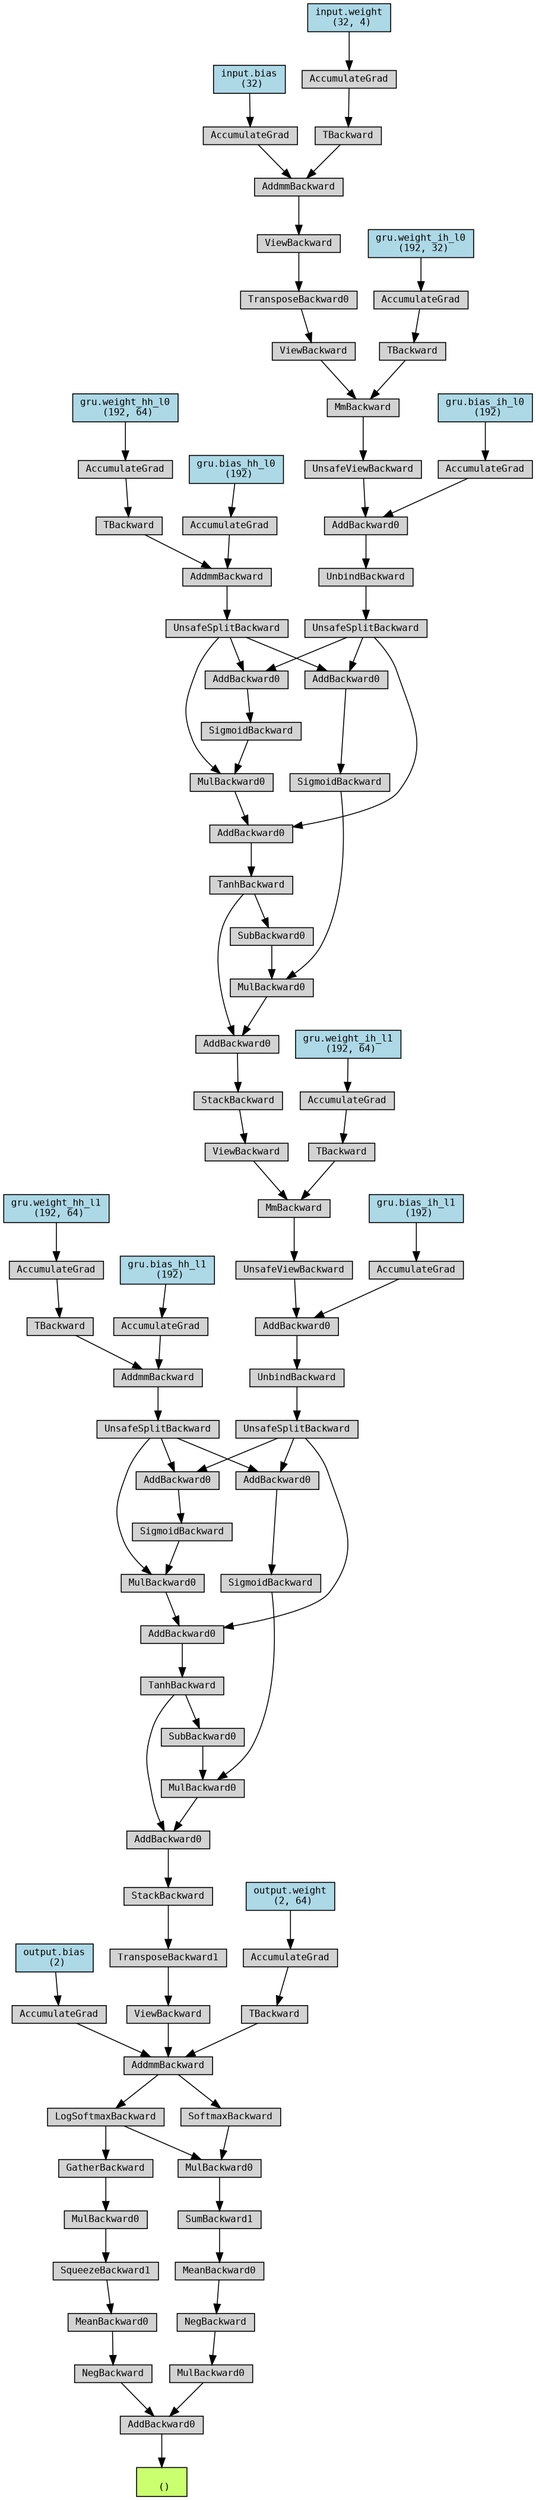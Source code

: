 digraph {
	graph [size="28.05,28.05"]
	node [align=left fontname=monospace fontsize=10 height=0.2 ranksep=0.1 shape=box style=filled]
	140344738722944 [label="
 ()" fillcolor=darkolivegreen1]
	140344738261600 [label=AddBackward0]
	140344738261696 -> 140344738261600
	140344738261696 [label=NegBackward]
	140344738261504 -> 140344738261696
	140344738261504 [label=MeanBackward0]
	140344738261840 -> 140344738261504
	140344738261840 [label=SqueezeBackward1]
	140344738261888 -> 140344738261840
	140344738261888 [label=MulBackward0]
	140344738262032 -> 140344738261888
	140344738262032 [label=GatherBackward]
	140344738262128 -> 140344738262032
	140344738262128 [label=LogSoftmaxBackward]
	140344738262224 -> 140344738262128
	140344738262224 [label=AddmmBackward]
	140344738262320 -> 140344738262224
	140344738926208 [label="output.bias
 (2)" fillcolor=lightblue]
	140344738926208 -> 140344738262320
	140344738262320 [label=AccumulateGrad]
	140344738262272 -> 140344738262224
	140344738262272 [label=ViewBackward]
	140344738262416 -> 140344738262272
	140344738262416 [label=TransposeBackward1]
	140344738261792 -> 140344738262416
	140344738261792 [label=StackBackward]
	140344738262656 -> 140344738261792
	140344738262656 [label=AddBackward0]
	140344738262752 -> 140344738262656
	140344738262752 [label=MulBackward0]
	140344738262896 -> 140344738262752
	140344738262896 [label=SubBackward0]
	140344738262704 -> 140344738262896
	140344738262704 [label=TanhBackward]
	140344738262944 -> 140344738262704
	140344738262944 [label=AddBackward0]
	140344738300064 -> 140344738262944
	140344738300064 [label=UnsafeSplitBackward]
	140344738300160 -> 140344738300064
	140344738300160 [label=UnbindBackward]
	140344738300304 -> 140344738300160
	140344738300304 [label=AddBackward0]
	140344738300400 -> 140344738300304
	140344738300400 [label=UnsafeViewBackward]
	140344738300544 -> 140344738300400
	140344738300544 [label=MmBackward]
	140344738300640 -> 140344738300544
	140344738300640 [label=ViewBackward]
	140344738300784 -> 140344738300640
	140344738300784 [label=StackBackward]
	140344738300880 -> 140344738300784
	140344738300880 [label=AddBackward0]
	140344738300928 -> 140344738300880
	140344738300928 [label=MulBackward0]
	140344738301120 -> 140344738300928
	140344738301120 [label=SubBackward0]
	140344738300976 -> 140344738301120
	140344738300976 [label=TanhBackward]
	140344738301312 -> 140344738300976
	140344738301312 [label=AddBackward0]
	140344738301408 -> 140344738301312
	140344738301408 [label=UnsafeSplitBackward]
	140344738301552 -> 140344738301408
	140344738301552 [label=UnbindBackward]
	140344738301648 -> 140344738301552
	140344738301648 [label=AddBackward0]
	140344738301744 -> 140344738301648
	140344738301744 [label=UnsafeViewBackward]
	140344738301888 -> 140344738301744
	140344738301888 [label=MmBackward]
	140344738302032 -> 140344738301888
	140344738302032 [label=ViewBackward]
	140344738302176 -> 140344738302032
	140344738302176 [label=TransposeBackward0]
	140344738302320 -> 140344738302176
	140344738302320 [label=ViewBackward]
	140344738302464 -> 140344738302320
	140344738302464 [label=AddmmBackward]
	140344738302608 -> 140344738302464
	140344738727552 [label="input.bias
 (32)" fillcolor=lightblue]
	140344738727552 -> 140344738302608
	140344738302608 [label=AccumulateGrad]
	140344738302560 -> 140344738302464
	140344738302560 [label=TBackward]
	140344738302704 -> 140344738302560
	140344738728832 [label="input.weight
 (32, 4)" fillcolor=lightblue]
	140344738728832 -> 140344738302704
	140344738302704 [label=AccumulateGrad]
	140344738301984 -> 140344738301888
	140344738301984 [label=TBackward]
	140344738302416 -> 140344738301984
	140344738727488 [label="gru.weight_ih_l0
 (192, 32)" fillcolor=lightblue]
	140344738727488 -> 140344738302416
	140344738302416 [label=AccumulateGrad]
	140344738301696 -> 140344738301648
	140344738729792 [label="gru.bias_ih_l0
 (192)" fillcolor=lightblue]
	140344738729792 -> 140344738301696
	140344738301696 [label=AccumulateGrad]
	140344738301360 -> 140344738301312
	140344738301360 [label=MulBackward0]
	140344738301456 -> 140344738301360
	140344738301456 [label=UnsafeSplitBackward]
	140344738301840 -> 140344738301456
	140344738301840 [label=AddmmBackward]
	140344738302512 -> 140344738301840
	140344738726528 [label="gru.bias_hh_l0
 (192)" fillcolor=lightblue]
	140344738726528 -> 140344738302512
	140344738302512 [label=AccumulateGrad]
	140344738302752 -> 140344738301840
	140344738302752 [label=TBackward]
	140344738302128 -> 140344738302752
	140344738726784 [label="gru.weight_hh_l0
 (192, 64)" fillcolor=lightblue]
	140344738726784 -> 140344738302128
	140344738302128 [label=AccumulateGrad]
	140344738301600 -> 140344738301360
	140344738301600 [label=SigmoidBackward]
	140344738302944 -> 140344738301600
	140344738302944 [label=AddBackward0]
	140344738301456 -> 140344738302944
	140344738301408 -> 140344738302944
	140344738301072 -> 140344738300928
	140344738301072 [label=SigmoidBackward]
	140344738301216 -> 140344738301072
	140344738301216 [label=AddBackward0]
	140344738301456 -> 140344738301216
	140344738301408 -> 140344738301216
	140344738300976 -> 140344738300880
	140344738300592 -> 140344738300544
	140344738300592 [label=TBackward]
	140344738300688 -> 140344738300592
	140344738925696 [label="gru.weight_ih_l1
 (192, 64)" fillcolor=lightblue]
	140344738925696 -> 140344738300688
	140344738300688 [label=AccumulateGrad]
	140344738300352 -> 140344738300304
	140344738925504 [label="gru.bias_ih_l1
 (192)" fillcolor=lightblue]
	140344738925504 -> 140344738300352
	140344738300352 [label=AccumulateGrad]
	140344738300016 -> 140344738262944
	140344738300016 [label=MulBackward0]
	140344738300112 -> 140344738300016
	140344738300112 [label=UnsafeSplitBackward]
	140344738300496 -> 140344738300112
	140344738300496 [label=AddmmBackward]
	140344738301024 -> 140344738300496
	140344738924992 [label="gru.bias_hh_l1
 (192)" fillcolor=lightblue]
	140344738924992 -> 140344738301024
	140344738301024 [label=AccumulateGrad]
	140344738301168 -> 140344738300496
	140344738301168 [label=TBackward]
	140344738300736 -> 140344738301168
	140344738924416 [label="gru.weight_hh_l1
 (192, 64)" fillcolor=lightblue]
	140344738924416 -> 140344738300736
	140344738300736 [label=AccumulateGrad]
	140344738300256 -> 140344738300016
	140344738300256 [label=SigmoidBackward]
	140344738302272 -> 140344738300256
	140344738302272 [label=AddBackward0]
	140344738300112 -> 140344738302272
	140344738300064 -> 140344738302272
	140344738262848 -> 140344738262752
	140344738262848 [label=SigmoidBackward]
	140344738262992 -> 140344738262848
	140344738262992 [label=AddBackward0]
	140344738300112 -> 140344738262992
	140344738300064 -> 140344738262992
	140344738262704 -> 140344738262656
	140344738261456 -> 140344738262224
	140344738261456 [label=TBackward]
	140344738262608 -> 140344738261456
	140344738728960 [label="output.weight
 (2, 64)" fillcolor=lightblue]
	140344738728960 -> 140344738262608
	140344738262608 [label=AccumulateGrad]
	140344738261648 -> 140344738261600
	140344738261648 [label=MulBackward0]
	140344738261936 -> 140344738261648
	140344738261936 [label=NegBackward]
	140344738262080 -> 140344738261936
	140344738262080 [label=MeanBackward0]
	140344738262368 -> 140344738262080
	140344738262368 [label=SumBackward1]
	140344738262800 -> 140344738262368
	140344738262800 [label=MulBackward0]
	140344738262464 -> 140344738262800
	140344738262464 [label=SoftmaxBackward]
	140344738262224 -> 140344738262464
	140344738262128 -> 140344738262800
	140344738261600 -> 140344738722944
}
